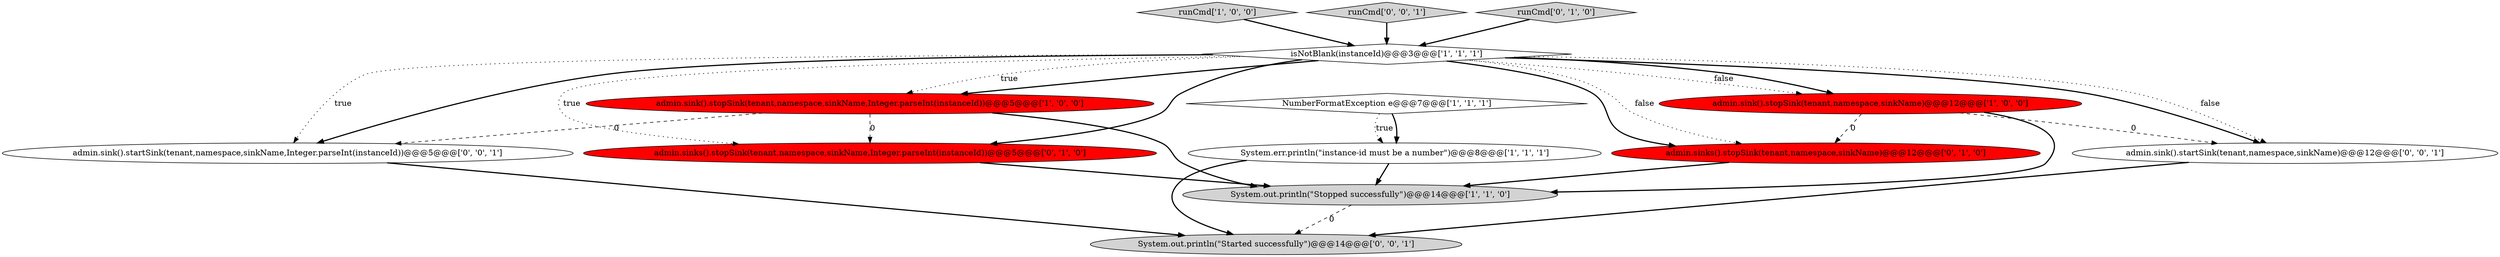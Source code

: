 digraph {
10 [style = filled, label = "admin.sink().startSink(tenant,namespace,sinkName,Integer.parseInt(instanceId))@@@5@@@['0', '0', '1']", fillcolor = white, shape = ellipse image = "AAA0AAABBB3BBB"];
1 [style = filled, label = "admin.sink().stopSink(tenant,namespace,sinkName)@@@12@@@['1', '0', '0']", fillcolor = red, shape = ellipse image = "AAA1AAABBB1BBB"];
3 [style = filled, label = "NumberFormatException e@@@7@@@['1', '1', '1']", fillcolor = white, shape = diamond image = "AAA0AAABBB1BBB"];
6 [style = filled, label = "System.err.println(\"instance-id must be a number\")@@@8@@@['1', '1', '1']", fillcolor = white, shape = ellipse image = "AAA0AAABBB1BBB"];
0 [style = filled, label = "isNotBlank(instanceId)@@@3@@@['1', '1', '1']", fillcolor = white, shape = diamond image = "AAA0AAABBB1BBB"];
5 [style = filled, label = "System.out.println(\"Stopped successfully\")@@@14@@@['1', '1', '0']", fillcolor = lightgray, shape = ellipse image = "AAA0AAABBB1BBB"];
12 [style = filled, label = "admin.sink().startSink(tenant,namespace,sinkName)@@@12@@@['0', '0', '1']", fillcolor = white, shape = ellipse image = "AAA0AAABBB3BBB"];
13 [style = filled, label = "System.out.println(\"Started successfully\")@@@14@@@['0', '0', '1']", fillcolor = lightgray, shape = ellipse image = "AAA0AAABBB3BBB"];
2 [style = filled, label = "runCmd['1', '0', '0']", fillcolor = lightgray, shape = diamond image = "AAA0AAABBB1BBB"];
8 [style = filled, label = "admin.sinks().stopSink(tenant,namespace,sinkName,Integer.parseInt(instanceId))@@@5@@@['0', '1', '0']", fillcolor = red, shape = ellipse image = "AAA1AAABBB2BBB"];
11 [style = filled, label = "runCmd['0', '0', '1']", fillcolor = lightgray, shape = diamond image = "AAA0AAABBB3BBB"];
9 [style = filled, label = "admin.sinks().stopSink(tenant,namespace,sinkName)@@@12@@@['0', '1', '0']", fillcolor = red, shape = ellipse image = "AAA1AAABBB2BBB"];
4 [style = filled, label = "admin.sink().stopSink(tenant,namespace,sinkName,Integer.parseInt(instanceId))@@@5@@@['1', '0', '0']", fillcolor = red, shape = ellipse image = "AAA1AAABBB1BBB"];
7 [style = filled, label = "runCmd['0', '1', '0']", fillcolor = lightgray, shape = diamond image = "AAA0AAABBB2BBB"];
1->5 [style = bold, label=""];
5->13 [style = dashed, label="0"];
0->9 [style = bold, label=""];
0->10 [style = dotted, label="true"];
0->12 [style = bold, label=""];
0->4 [style = dotted, label="true"];
3->6 [style = bold, label=""];
1->9 [style = dashed, label="0"];
7->0 [style = bold, label=""];
0->1 [style = dotted, label="false"];
3->6 [style = dotted, label="true"];
0->8 [style = dotted, label="true"];
0->9 [style = dotted, label="false"];
12->13 [style = bold, label=""];
1->12 [style = dashed, label="0"];
6->5 [style = bold, label=""];
0->10 [style = bold, label=""];
2->0 [style = bold, label=""];
11->0 [style = bold, label=""];
8->5 [style = bold, label=""];
10->13 [style = bold, label=""];
0->4 [style = bold, label=""];
0->1 [style = bold, label=""];
6->13 [style = bold, label=""];
0->8 [style = bold, label=""];
4->8 [style = dashed, label="0"];
9->5 [style = bold, label=""];
0->12 [style = dotted, label="false"];
4->10 [style = dashed, label="0"];
4->5 [style = bold, label=""];
}
